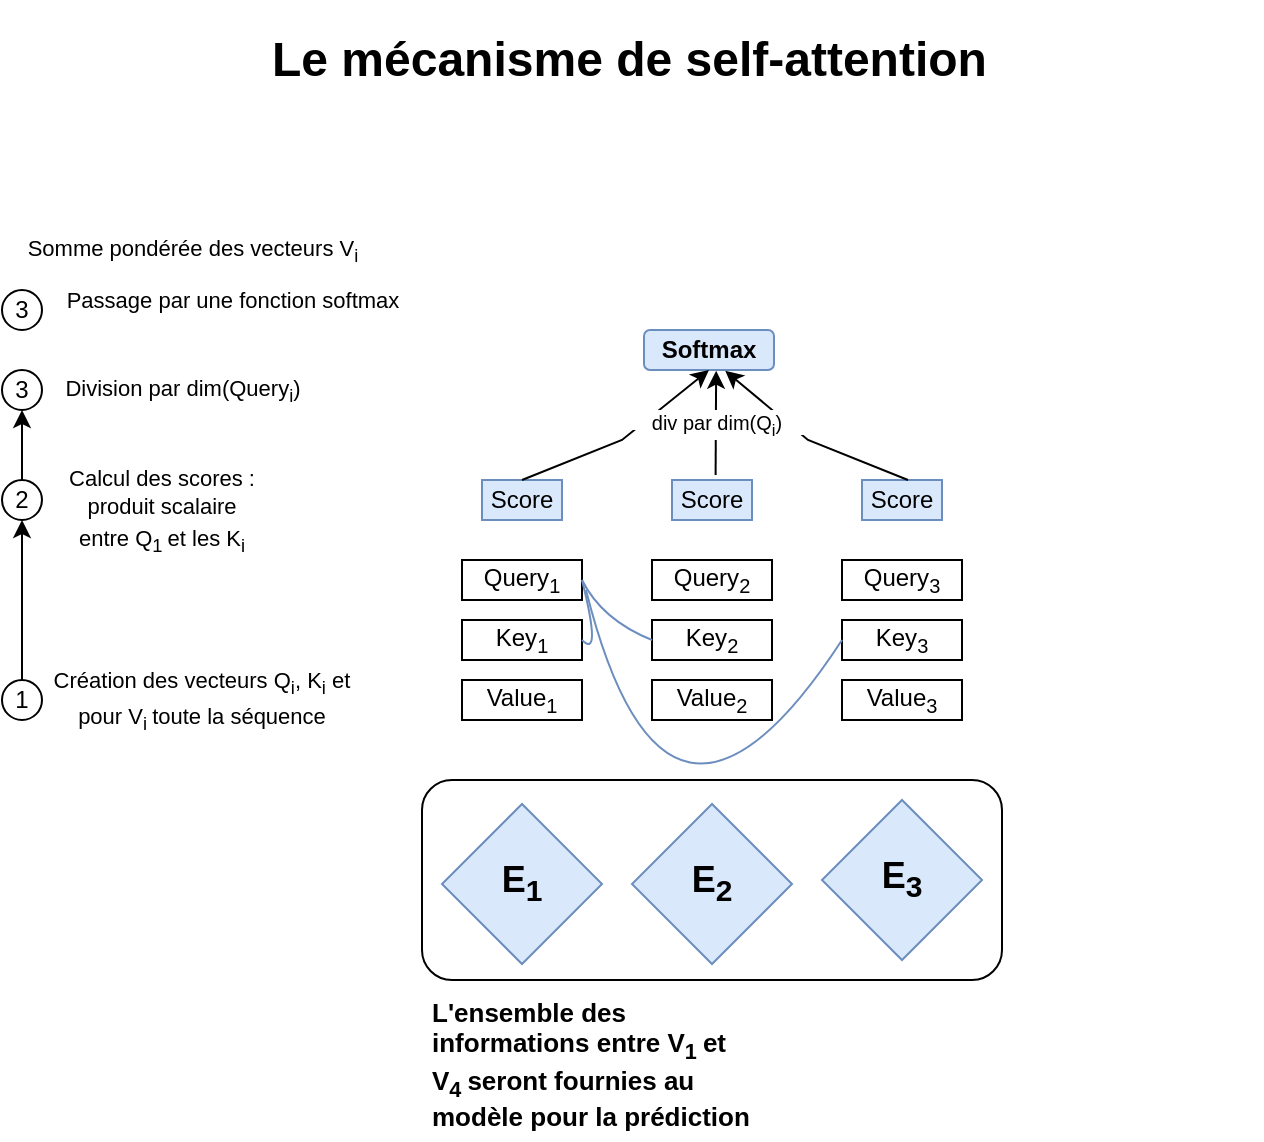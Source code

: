 <mxfile version="22.0.4" type="github">
  <diagram name="Page-1" id="s_K_Jd9jlDhBgt5PAwLs">
    <mxGraphModel dx="1415" dy="1544" grid="1" gridSize="10" guides="1" tooltips="1" connect="1" arrows="1" fold="1" page="1" pageScale="1" pageWidth="827" pageHeight="1169" math="0" shadow="0">
      <root>
        <mxCell id="0" />
        <mxCell id="1" parent="0" />
        <mxCell id="0n1geKt-CH7ygtrhN82R-22" value="" style="rounded=1;whiteSpace=wrap;html=1;fillColor=none;strokeWidth=1;" parent="1" vertex="1">
          <mxGeometry x="-130" y="280" width="290" height="100" as="geometry" />
        </mxCell>
        <mxCell id="0n1geKt-CH7ygtrhN82R-7" value="&lt;b&gt;&lt;font style=&quot;font-size: 18px;&quot;&gt;E&lt;sub&gt;3&lt;/sub&gt;&lt;/font&gt;&lt;/b&gt;" style="rhombus;whiteSpace=wrap;html=1;flipH=1;flipV=0;fillColor=#dae8fc;strokeColor=#6c8ebf;" parent="1" vertex="1">
          <mxGeometry x="70" y="290" width="80" height="80" as="geometry" />
        </mxCell>
        <mxCell id="0n1geKt-CH7ygtrhN82R-8" value="&lt;b&gt;&lt;font style=&quot;font-size: 18px;&quot;&gt;E&lt;sub&gt;1&lt;/sub&gt;&lt;/font&gt;&lt;/b&gt;" style="rhombus;whiteSpace=wrap;html=1;flipH=1;flipV=0;fillColor=#dae8fc;strokeColor=#6c8ebf;" parent="1" vertex="1">
          <mxGeometry x="-120" y="292" width="80" height="80" as="geometry" />
        </mxCell>
        <mxCell id="0n1geKt-CH7ygtrhN82R-9" value="&lt;b&gt;&lt;font style=&quot;font-size: 18px;&quot;&gt;E&lt;sub&gt;2&lt;/sub&gt;&lt;/font&gt;&lt;/b&gt;" style="rhombus;whiteSpace=wrap;html=1;flipH=1;flipV=0;fillColor=#dae8fc;strokeColor=#6c8ebf;" parent="1" vertex="1">
          <mxGeometry x="-25" y="292" width="80" height="80" as="geometry" />
        </mxCell>
        <mxCell id="0n1geKt-CH7ygtrhN82R-11" value="&lt;h1&gt;Le mécanisme de self-attention&lt;br&gt;&lt;/h1&gt;&lt;p&gt;&lt;br&gt;&lt;/p&gt;" style="text;html=1;strokeColor=none;fillColor=none;spacing=5;spacingTop=-20;whiteSpace=wrap;overflow=hidden;rounded=0;" parent="1" vertex="1">
          <mxGeometry x="-210" y="-100" width="500" height="40" as="geometry" />
        </mxCell>
        <mxCell id="0n1geKt-CH7ygtrhN82R-25" value="&lt;h1 style=&quot;font-size: 13px;&quot;&gt;&lt;font style=&quot;font-size: 13px;&quot;&gt;L&#39;ensemble des informations entre V&lt;sub style=&quot;&quot;&gt;1 &lt;/sub&gt;et V&lt;sub style=&quot;&quot;&gt;4 &lt;/sub&gt;seront fournies au modèle pour la prédiction &lt;br&gt;&lt;/font&gt;&lt;/h1&gt;&lt;h1 style=&quot;font-size: 13px;&quot;&gt;&lt;font style=&quot;font-size: 13px;&quot;&gt;&lt;sub&gt; &lt;/sub&gt;&lt;/font&gt;&lt;/h1&gt;" style="text;html=1;strokeColor=none;fillColor=none;spacing=5;spacingTop=-20;whiteSpace=wrap;overflow=hidden;rounded=0;" parent="1" vertex="1">
          <mxGeometry x="-130" y="390" width="170" height="70" as="geometry" />
        </mxCell>
        <mxCell id="DUlObbKQB28TVA2kBkXY-1" value="Value&lt;sub&gt;1&lt;/sub&gt;" style="rounded=0;whiteSpace=wrap;html=1;" parent="1" vertex="1">
          <mxGeometry x="-110" y="230" width="60" height="20" as="geometry" />
        </mxCell>
        <mxCell id="DUlObbKQB28TVA2kBkXY-4" value="Query&lt;sub&gt;1&lt;/sub&gt;" style="rounded=0;whiteSpace=wrap;html=1;" parent="1" vertex="1">
          <mxGeometry x="-110" y="170" width="60" height="20" as="geometry" />
        </mxCell>
        <mxCell id="DUlObbKQB28TVA2kBkXY-5" value="Key&lt;sub&gt;1&lt;/sub&gt;" style="rounded=0;whiteSpace=wrap;html=1;" parent="1" vertex="1">
          <mxGeometry x="-110" y="200" width="60" height="20" as="geometry" />
        </mxCell>
        <mxCell id="DUlObbKQB28TVA2kBkXY-30" value="Value&lt;sub&gt;3&lt;/sub&gt;" style="rounded=0;whiteSpace=wrap;html=1;" parent="1" vertex="1">
          <mxGeometry x="80" y="230" width="60" height="20" as="geometry" />
        </mxCell>
        <mxCell id="DUlObbKQB28TVA2kBkXY-31" value="Query&lt;sub&gt;3&lt;/sub&gt;" style="rounded=0;whiteSpace=wrap;html=1;" parent="1" vertex="1">
          <mxGeometry x="80" y="170" width="60" height="20" as="geometry" />
        </mxCell>
        <mxCell id="DUlObbKQB28TVA2kBkXY-32" value="Key&lt;sub&gt;3&lt;/sub&gt;" style="rounded=0;whiteSpace=wrap;html=1;" parent="1" vertex="1">
          <mxGeometry x="80" y="200" width="60" height="20" as="geometry" />
        </mxCell>
        <mxCell id="DUlObbKQB28TVA2kBkXY-33" value="Value&lt;sub&gt;2&lt;/sub&gt;" style="rounded=0;whiteSpace=wrap;html=1;" parent="1" vertex="1">
          <mxGeometry x="-15" y="230" width="60" height="20" as="geometry" />
        </mxCell>
        <mxCell id="DUlObbKQB28TVA2kBkXY-34" value="Query&lt;sub&gt;2&lt;/sub&gt;" style="rounded=0;whiteSpace=wrap;html=1;" parent="1" vertex="1">
          <mxGeometry x="-15" y="170" width="60" height="20" as="geometry" />
        </mxCell>
        <mxCell id="DUlObbKQB28TVA2kBkXY-35" value="Key&lt;sub&gt;2&lt;/sub&gt;" style="rounded=0;whiteSpace=wrap;html=1;" parent="1" vertex="1">
          <mxGeometry x="-15" y="200" width="60" height="20" as="geometry" />
        </mxCell>
        <mxCell id="DUlObbKQB28TVA2kBkXY-40" value="" style="endArrow=none;html=1;strokeColor=#6c8ebf;entryX=0;entryY=0.5;entryDx=0;entryDy=0;fillColor=#dae8fc;curved=1;" parent="1" target="DUlObbKQB28TVA2kBkXY-35" edge="1">
          <mxGeometry width="50" height="50" relative="1" as="geometry">
            <mxPoint x="-50" y="180" as="sourcePoint" />
            <mxPoint x="-20" y="210" as="targetPoint" />
            <Array as="points">
              <mxPoint x="-40" y="200" />
            </Array>
          </mxGeometry>
        </mxCell>
        <mxCell id="lgSE_r9nSHHeKoaKGLHU-2" value="" style="endArrow=none;html=1;curved=1;fillColor=#dae8fc;strokeColor=#6c8ebf;" edge="1" parent="1">
          <mxGeometry width="50" height="50" relative="1" as="geometry">
            <mxPoint x="-48" y="185" as="sourcePoint" />
            <mxPoint x="80" y="210" as="targetPoint" />
            <Array as="points">
              <mxPoint x="-8" y="345" />
            </Array>
          </mxGeometry>
        </mxCell>
        <mxCell id="lgSE_r9nSHHeKoaKGLHU-3" value="" style="endArrow=none;html=1;strokeColor=#6c8ebf;entryX=1;entryY=0.5;entryDx=0;entryDy=0;fillColor=#dae8fc;curved=1;" edge="1" parent="1" target="DUlObbKQB28TVA2kBkXY-5">
          <mxGeometry width="50" height="50" relative="1" as="geometry">
            <mxPoint x="-50" y="180" as="sourcePoint" />
            <mxPoint x="-5" y="220" as="targetPoint" />
            <Array as="points">
              <mxPoint x="-40" y="220" />
            </Array>
          </mxGeometry>
        </mxCell>
        <mxCell id="lgSE_r9nSHHeKoaKGLHU-5" value="Score" style="rounded=0;whiteSpace=wrap;html=1;fillColor=#dae8fc;strokeColor=#6c8ebf;" vertex="1" parent="1">
          <mxGeometry x="-100" y="130" width="40" height="20" as="geometry" />
        </mxCell>
        <mxCell id="lgSE_r9nSHHeKoaKGLHU-6" value="Score" style="rounded=0;whiteSpace=wrap;html=1;fillColor=#dae8fc;strokeColor=#6c8ebf;" vertex="1" parent="1">
          <mxGeometry x="-5" y="130" width="40" height="20" as="geometry" />
        </mxCell>
        <mxCell id="lgSE_r9nSHHeKoaKGLHU-7" value="Score" style="rounded=0;whiteSpace=wrap;html=1;fillColor=#dae8fc;strokeColor=#6c8ebf;" vertex="1" parent="1">
          <mxGeometry x="90" y="130" width="40" height="20" as="geometry" />
        </mxCell>
        <mxCell id="lgSE_r9nSHHeKoaKGLHU-11" style="edgeStyle=orthogonalEdgeStyle;rounded=0;orthogonalLoop=1;jettySize=auto;html=1;entryX=0.5;entryY=1;entryDx=0;entryDy=0;" edge="1" parent="1" source="lgSE_r9nSHHeKoaKGLHU-8" target="lgSE_r9nSHHeKoaKGLHU-12">
          <mxGeometry relative="1" as="geometry">
            <mxPoint x="-330" y="240" as="targetPoint" />
          </mxGeometry>
        </mxCell>
        <mxCell id="lgSE_r9nSHHeKoaKGLHU-8" value="1" style="ellipse;whiteSpace=wrap;html=1;aspect=fixed;fillColor=default;" vertex="1" parent="1">
          <mxGeometry x="-340" y="230" width="20" height="20" as="geometry" />
        </mxCell>
        <mxCell id="lgSE_r9nSHHeKoaKGLHU-12" value="2" style="ellipse;whiteSpace=wrap;html=1;aspect=fixed;fillColor=default;" vertex="1" parent="1">
          <mxGeometry x="-340" y="130" width="20" height="20" as="geometry" />
        </mxCell>
        <mxCell id="lgSE_r9nSHHeKoaKGLHU-20" value="&lt;span style=&quot;font-size: 11px;&quot;&gt;Création des vecteurs Q&lt;sub&gt;i&lt;/sub&gt;, K&lt;sub&gt;i&lt;/sub&gt; et pour V&lt;sub&gt;i &lt;/sub&gt;toute la séquence&lt;/span&gt;" style="text;html=1;strokeColor=none;fillColor=none;align=center;verticalAlign=middle;whiteSpace=wrap;rounded=0;" vertex="1" parent="1">
          <mxGeometry x="-320" y="225" width="160" height="30" as="geometry" />
        </mxCell>
        <mxCell id="lgSE_r9nSHHeKoaKGLHU-22" value="&lt;font style=&quot;font-size: 11px;&quot;&gt;Calcul des scores : produit scalaire entre Q&lt;sub&gt;1&lt;/sub&gt;&lt;sup&gt; &lt;/sup&gt;et les K&lt;sub&gt;i&lt;br&gt;&lt;/sub&gt;&lt;/font&gt;" style="text;html=1;strokeColor=none;fillColor=none;align=center;verticalAlign=middle;whiteSpace=wrap;rounded=0;" vertex="1" parent="1">
          <mxGeometry x="-310" y="130" width="100" height="30" as="geometry" />
        </mxCell>
        <mxCell id="lgSE_r9nSHHeKoaKGLHU-31" value="" style="endArrow=none;html=1;rounded=0;fillColor=#dae8fc;strokeColor=#6c8ebf;" edge="1" parent="1">
          <mxGeometry width="50" height="50" relative="1" as="geometry">
            <mxPoint x="220" y="190" as="sourcePoint" />
            <mxPoint x="220" y="190" as="targetPoint" />
          </mxGeometry>
        </mxCell>
        <mxCell id="lgSE_r9nSHHeKoaKGLHU-37" value="&lt;font style=&quot;font-size: 11px;&quot;&gt;Division par dim(Query&lt;sub&gt;i&lt;/sub&gt;)&lt;/font&gt;" style="text;html=1;align=center;verticalAlign=middle;resizable=0;points=[];autosize=1;strokeColor=none;fillColor=none;" vertex="1" parent="1">
          <mxGeometry x="-320" y="70" width="140" height="30" as="geometry" />
        </mxCell>
        <mxCell id="lgSE_r9nSHHeKoaKGLHU-41" value="&lt;font style=&quot;font-size: 11px;&quot;&gt;Passage par une fonction softmax&lt;/font&gt;" style="text;html=1;align=center;verticalAlign=middle;resizable=0;points=[];autosize=1;strokeColor=none;fillColor=none;" vertex="1" parent="1">
          <mxGeometry x="-320" y="25" width="190" height="30" as="geometry" />
        </mxCell>
        <mxCell id="lgSE_r9nSHHeKoaKGLHU-42" value="&lt;font style=&quot;font-size: 11px;&quot;&gt;Somme pondérée des vecteurs V&lt;sub&gt;i&lt;/sub&gt;&lt;/font&gt; " style="text;html=1;align=center;verticalAlign=middle;resizable=0;points=[];autosize=1;strokeColor=none;fillColor=none;" vertex="1" parent="1">
          <mxGeometry x="-340" width="190" height="30" as="geometry" />
        </mxCell>
        <mxCell id="lgSE_r9nSHHeKoaKGLHU-44" value="3" style="ellipse;whiteSpace=wrap;html=1;aspect=fixed;fillColor=default;" vertex="1" parent="1">
          <mxGeometry x="-340" y="75" width="20" height="20" as="geometry" />
        </mxCell>
        <mxCell id="lgSE_r9nSHHeKoaKGLHU-46" style="edgeStyle=orthogonalEdgeStyle;rounded=0;orthogonalLoop=1;jettySize=auto;html=1;exitX=0.5;exitY=0;exitDx=0;exitDy=0;entryX=0.5;entryY=1;entryDx=0;entryDy=0;" edge="1" parent="1" source="lgSE_r9nSHHeKoaKGLHU-12" target="lgSE_r9nSHHeKoaKGLHU-44">
          <mxGeometry relative="1" as="geometry">
            <mxPoint x="-330" y="100" as="targetPoint" />
          </mxGeometry>
        </mxCell>
        <mxCell id="lgSE_r9nSHHeKoaKGLHU-47" value="3" style="ellipse;whiteSpace=wrap;html=1;aspect=fixed;fillColor=default;" vertex="1" parent="1">
          <mxGeometry x="-340" y="35" width="20" height="20" as="geometry" />
        </mxCell>
        <mxCell id="lgSE_r9nSHHeKoaKGLHU-52" value="&lt;b&gt;Softmax&lt;/b&gt;" style="rounded=1;whiteSpace=wrap;html=1;fillColor=#dae8fc;strokeColor=#6c8ebf;" vertex="1" parent="1">
          <mxGeometry x="-19" y="55" width="65" height="20" as="geometry" />
        </mxCell>
        <mxCell id="lgSE_r9nSHHeKoaKGLHU-54" value="" style="endArrow=classic;html=1;rounded=0;entryX=0.5;entryY=1;entryDx=0;entryDy=0;exitX=0.5;exitY=0;exitDx=0;exitDy=0;" edge="1" parent="1" source="lgSE_r9nSHHeKoaKGLHU-5" target="lgSE_r9nSHHeKoaKGLHU-52">
          <mxGeometry relative="1" as="geometry">
            <mxPoint x="-90" y="120" as="sourcePoint" />
            <mxPoint x="10" y="120" as="targetPoint" />
            <Array as="points">
              <mxPoint x="-30" y="110" />
            </Array>
          </mxGeometry>
        </mxCell>
        <mxCell id="lgSE_r9nSHHeKoaKGLHU-71" value="" style="endArrow=classic;html=1;rounded=0;exitX=0.5;exitY=0;exitDx=0;exitDy=0;entryX=0.625;entryY=1.018;entryDx=0;entryDy=0;entryPerimeter=0;" edge="1" parent="1" target="lgSE_r9nSHHeKoaKGLHU-52">
          <mxGeometry relative="1" as="geometry">
            <mxPoint x="113" y="130" as="sourcePoint" />
            <mxPoint x="20" y="75" as="targetPoint" />
            <Array as="points">
              <mxPoint x="63" y="110" />
            </Array>
          </mxGeometry>
        </mxCell>
        <mxCell id="lgSE_r9nSHHeKoaKGLHU-78" value="" style="endArrow=classic;html=1;rounded=0;exitX=0.545;exitY=-0.126;exitDx=0;exitDy=0;exitPerimeter=0;entryX=0.555;entryY=1.018;entryDx=0;entryDy=0;entryPerimeter=0;" edge="1" parent="1" source="lgSE_r9nSHHeKoaKGLHU-6" target="lgSE_r9nSHHeKoaKGLHU-52">
          <mxGeometry relative="1" as="geometry">
            <mxPoint x="-30" y="110" as="sourcePoint" />
            <mxPoint x="20" y="80" as="targetPoint" />
          </mxGeometry>
        </mxCell>
        <mxCell id="lgSE_r9nSHHeKoaKGLHU-79" value="&lt;font style=&quot;font-size: 10px;&quot;&gt;div par dim(Q&lt;sub&gt;i&lt;/sub&gt;)&lt;/font&gt;" style="edgeLabel;resizable=0;html=1;align=center;verticalAlign=middle;" connectable="0" vertex="1" parent="lgSE_r9nSHHeKoaKGLHU-78">
          <mxGeometry relative="1" as="geometry" />
        </mxCell>
        <mxCell id="lgSE_r9nSHHeKoaKGLHU-80" value="" style="rounded=0;whiteSpace=wrap;html=1;strokeColor=none;" vertex="1" parent="1">
          <mxGeometry x="-30" y="95" width="15" height="10" as="geometry" />
        </mxCell>
        <mxCell id="lgSE_r9nSHHeKoaKGLHU-81" value="" style="rounded=0;whiteSpace=wrap;html=1;strokeColor=none;direction=south;" vertex="1" parent="1">
          <mxGeometry x="50" y="92.5" width="15" height="15" as="geometry" />
        </mxCell>
      </root>
    </mxGraphModel>
  </diagram>
</mxfile>
